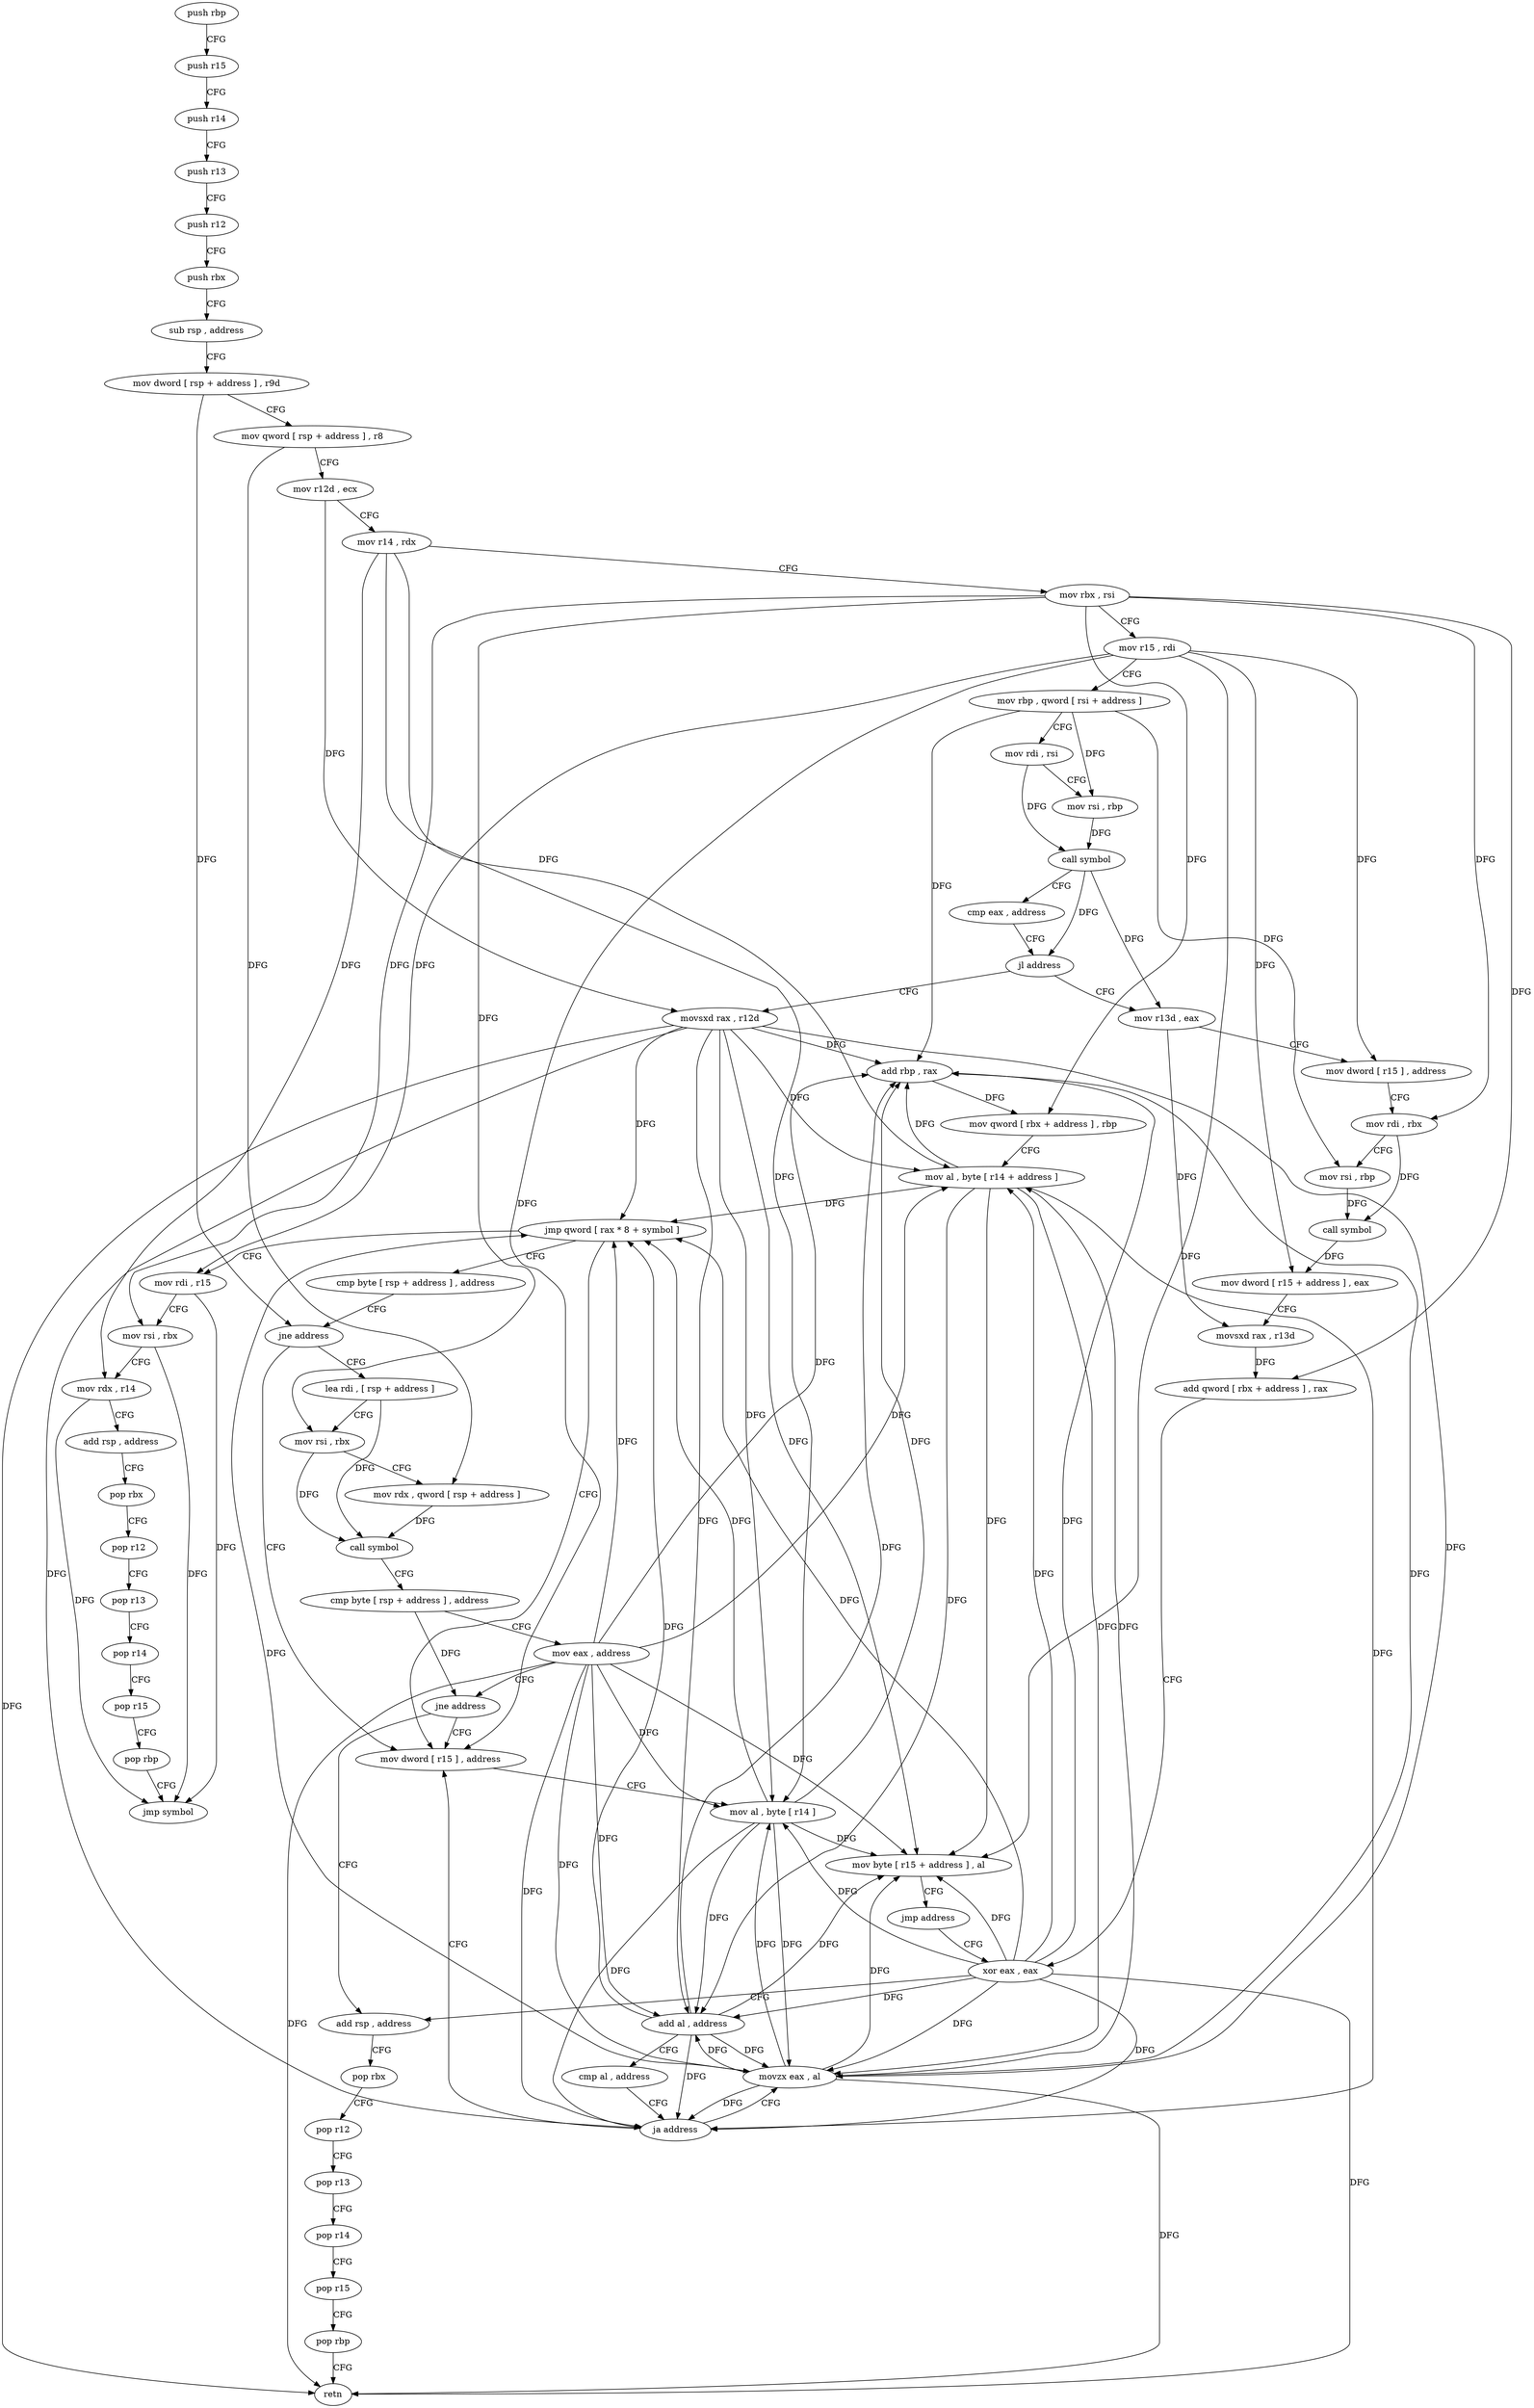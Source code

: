 digraph "func" {
"4233552" [label = "push rbp" ]
"4233553" [label = "push r15" ]
"4233555" [label = "push r14" ]
"4233557" [label = "push r13" ]
"4233559" [label = "push r12" ]
"4233561" [label = "push rbx" ]
"4233562" [label = "sub rsp , address" ]
"4233566" [label = "mov dword [ rsp + address ] , r9d" ]
"4233571" [label = "mov qword [ rsp + address ] , r8" ]
"4233576" [label = "mov r12d , ecx" ]
"4233579" [label = "mov r14 , rdx" ]
"4233582" [label = "mov rbx , rsi" ]
"4233585" [label = "mov r15 , rdi" ]
"4233588" [label = "mov rbp , qword [ rsi + address ]" ]
"4233592" [label = "mov rdi , rsi" ]
"4233595" [label = "mov rsi , rbp" ]
"4233598" [label = "call symbol" ]
"4233603" [label = "cmp eax , address" ]
"4233606" [label = "jl address" ]
"4233657" [label = "movsxd rax , r12d" ]
"4233608" [label = "mov r13d , eax" ]
"4233660" [label = "add rbp , rax" ]
"4233663" [label = "mov qword [ rbx + address ] , rbp" ]
"4233667" [label = "mov al , byte [ r14 + address ]" ]
"4233671" [label = "add al , address" ]
"4233673" [label = "cmp al , address" ]
"4233675" [label = "ja address" ]
"4233752" [label = "mov dword [ r15 ] , address" ]
"4233677" [label = "movzx eax , al" ]
"4233611" [label = "mov dword [ r15 ] , address" ]
"4233618" [label = "mov rdi , rbx" ]
"4233621" [label = "mov rsi , rbp" ]
"4233624" [label = "call symbol" ]
"4233629" [label = "mov dword [ r15 + address ] , eax" ]
"4233633" [label = "movsxd rax , r13d" ]
"4233636" [label = "add qword [ rbx + address ] , rax" ]
"4233640" [label = "xor eax , eax" ]
"4233759" [label = "mov al , byte [ r14 ]" ]
"4233762" [label = "mov byte [ r15 + address ] , al" ]
"4233766" [label = "jmp address" ]
"4233680" [label = "jmp qword [ rax * 8 + symbol ]" ]
"4233687" [label = "mov rdi , r15" ]
"4233715" [label = "cmp byte [ rsp + address ] , address" ]
"4233642" [label = "add rsp , address" ]
"4233690" [label = "mov rsi , rbx" ]
"4233693" [label = "mov rdx , r14" ]
"4233696" [label = "add rsp , address" ]
"4233700" [label = "pop rbx" ]
"4233701" [label = "pop r12" ]
"4233703" [label = "pop r13" ]
"4233705" [label = "pop r14" ]
"4233707" [label = "pop r15" ]
"4233709" [label = "pop rbp" ]
"4233710" [label = "jmp symbol" ]
"4233720" [label = "jne address" ]
"4233722" [label = "lea rdi , [ rsp + address ]" ]
"4233727" [label = "mov rsi , rbx" ]
"4233730" [label = "mov rdx , qword [ rsp + address ]" ]
"4233735" [label = "call symbol" ]
"4233740" [label = "cmp byte [ rsp + address ] , address" ]
"4233745" [label = "mov eax , address" ]
"4233750" [label = "jne address" ]
"4233646" [label = "pop rbx" ]
"4233647" [label = "pop r12" ]
"4233649" [label = "pop r13" ]
"4233651" [label = "pop r14" ]
"4233653" [label = "pop r15" ]
"4233655" [label = "pop rbp" ]
"4233656" [label = "retn" ]
"4233552" -> "4233553" [ label = "CFG" ]
"4233553" -> "4233555" [ label = "CFG" ]
"4233555" -> "4233557" [ label = "CFG" ]
"4233557" -> "4233559" [ label = "CFG" ]
"4233559" -> "4233561" [ label = "CFG" ]
"4233561" -> "4233562" [ label = "CFG" ]
"4233562" -> "4233566" [ label = "CFG" ]
"4233566" -> "4233571" [ label = "CFG" ]
"4233566" -> "4233720" [ label = "DFG" ]
"4233571" -> "4233576" [ label = "CFG" ]
"4233571" -> "4233730" [ label = "DFG" ]
"4233576" -> "4233579" [ label = "CFG" ]
"4233576" -> "4233657" [ label = "DFG" ]
"4233579" -> "4233582" [ label = "CFG" ]
"4233579" -> "4233667" [ label = "DFG" ]
"4233579" -> "4233759" [ label = "DFG" ]
"4233579" -> "4233693" [ label = "DFG" ]
"4233582" -> "4233585" [ label = "CFG" ]
"4233582" -> "4233663" [ label = "DFG" ]
"4233582" -> "4233618" [ label = "DFG" ]
"4233582" -> "4233636" [ label = "DFG" ]
"4233582" -> "4233690" [ label = "DFG" ]
"4233582" -> "4233727" [ label = "DFG" ]
"4233585" -> "4233588" [ label = "CFG" ]
"4233585" -> "4233611" [ label = "DFG" ]
"4233585" -> "4233629" [ label = "DFG" ]
"4233585" -> "4233752" [ label = "DFG" ]
"4233585" -> "4233762" [ label = "DFG" ]
"4233585" -> "4233687" [ label = "DFG" ]
"4233588" -> "4233592" [ label = "CFG" ]
"4233588" -> "4233595" [ label = "DFG" ]
"4233588" -> "4233660" [ label = "DFG" ]
"4233588" -> "4233621" [ label = "DFG" ]
"4233592" -> "4233595" [ label = "CFG" ]
"4233592" -> "4233598" [ label = "DFG" ]
"4233595" -> "4233598" [ label = "DFG" ]
"4233598" -> "4233603" [ label = "CFG" ]
"4233598" -> "4233606" [ label = "DFG" ]
"4233598" -> "4233608" [ label = "DFG" ]
"4233603" -> "4233606" [ label = "CFG" ]
"4233606" -> "4233657" [ label = "CFG" ]
"4233606" -> "4233608" [ label = "CFG" ]
"4233657" -> "4233660" [ label = "DFG" ]
"4233657" -> "4233667" [ label = "DFG" ]
"4233657" -> "4233671" [ label = "DFG" ]
"4233657" -> "4233675" [ label = "DFG" ]
"4233657" -> "4233759" [ label = "DFG" ]
"4233657" -> "4233762" [ label = "DFG" ]
"4233657" -> "4233677" [ label = "DFG" ]
"4233657" -> "4233680" [ label = "DFG" ]
"4233657" -> "4233656" [ label = "DFG" ]
"4233608" -> "4233611" [ label = "CFG" ]
"4233608" -> "4233633" [ label = "DFG" ]
"4233660" -> "4233663" [ label = "DFG" ]
"4233663" -> "4233667" [ label = "CFG" ]
"4233667" -> "4233671" [ label = "DFG" ]
"4233667" -> "4233660" [ label = "DFG" ]
"4233667" -> "4233675" [ label = "DFG" ]
"4233667" -> "4233762" [ label = "DFG" ]
"4233667" -> "4233677" [ label = "DFG" ]
"4233667" -> "4233680" [ label = "DFG" ]
"4233671" -> "4233673" [ label = "CFG" ]
"4233671" -> "4233660" [ label = "DFG" ]
"4233671" -> "4233675" [ label = "DFG" ]
"4233671" -> "4233762" [ label = "DFG" ]
"4233671" -> "4233677" [ label = "DFG" ]
"4233671" -> "4233680" [ label = "DFG" ]
"4233673" -> "4233675" [ label = "CFG" ]
"4233675" -> "4233752" [ label = "CFG" ]
"4233675" -> "4233677" [ label = "CFG" ]
"4233752" -> "4233759" [ label = "CFG" ]
"4233677" -> "4233680" [ label = "DFG" ]
"4233677" -> "4233660" [ label = "DFG" ]
"4233677" -> "4233671" [ label = "DFG" ]
"4233677" -> "4233675" [ label = "DFG" ]
"4233677" -> "4233762" [ label = "DFG" ]
"4233677" -> "4233667" [ label = "DFG" ]
"4233677" -> "4233759" [ label = "DFG" ]
"4233677" -> "4233656" [ label = "DFG" ]
"4233611" -> "4233618" [ label = "CFG" ]
"4233618" -> "4233621" [ label = "CFG" ]
"4233618" -> "4233624" [ label = "DFG" ]
"4233621" -> "4233624" [ label = "DFG" ]
"4233624" -> "4233629" [ label = "DFG" ]
"4233629" -> "4233633" [ label = "CFG" ]
"4233633" -> "4233636" [ label = "DFG" ]
"4233636" -> "4233640" [ label = "CFG" ]
"4233640" -> "4233642" [ label = "CFG" ]
"4233640" -> "4233660" [ label = "DFG" ]
"4233640" -> "4233671" [ label = "DFG" ]
"4233640" -> "4233675" [ label = "DFG" ]
"4233640" -> "4233762" [ label = "DFG" ]
"4233640" -> "4233677" [ label = "DFG" ]
"4233640" -> "4233680" [ label = "DFG" ]
"4233640" -> "4233667" [ label = "DFG" ]
"4233640" -> "4233759" [ label = "DFG" ]
"4233640" -> "4233656" [ label = "DFG" ]
"4233759" -> "4233762" [ label = "DFG" ]
"4233759" -> "4233660" [ label = "DFG" ]
"4233759" -> "4233671" [ label = "DFG" ]
"4233759" -> "4233675" [ label = "DFG" ]
"4233759" -> "4233677" [ label = "DFG" ]
"4233759" -> "4233680" [ label = "DFG" ]
"4233762" -> "4233766" [ label = "CFG" ]
"4233766" -> "4233640" [ label = "CFG" ]
"4233680" -> "4233687" [ label = "CFG" ]
"4233680" -> "4233715" [ label = "CFG" ]
"4233680" -> "4233752" [ label = "CFG" ]
"4233687" -> "4233690" [ label = "CFG" ]
"4233687" -> "4233710" [ label = "DFG" ]
"4233715" -> "4233720" [ label = "CFG" ]
"4233642" -> "4233646" [ label = "CFG" ]
"4233690" -> "4233693" [ label = "CFG" ]
"4233690" -> "4233710" [ label = "DFG" ]
"4233693" -> "4233696" [ label = "CFG" ]
"4233693" -> "4233710" [ label = "DFG" ]
"4233696" -> "4233700" [ label = "CFG" ]
"4233700" -> "4233701" [ label = "CFG" ]
"4233701" -> "4233703" [ label = "CFG" ]
"4233703" -> "4233705" [ label = "CFG" ]
"4233705" -> "4233707" [ label = "CFG" ]
"4233707" -> "4233709" [ label = "CFG" ]
"4233709" -> "4233710" [ label = "CFG" ]
"4233720" -> "4233752" [ label = "CFG" ]
"4233720" -> "4233722" [ label = "CFG" ]
"4233722" -> "4233727" [ label = "CFG" ]
"4233722" -> "4233735" [ label = "DFG" ]
"4233727" -> "4233730" [ label = "CFG" ]
"4233727" -> "4233735" [ label = "DFG" ]
"4233730" -> "4233735" [ label = "DFG" ]
"4233735" -> "4233740" [ label = "CFG" ]
"4233740" -> "4233745" [ label = "CFG" ]
"4233740" -> "4233750" [ label = "DFG" ]
"4233745" -> "4233750" [ label = "CFG" ]
"4233745" -> "4233660" [ label = "DFG" ]
"4233745" -> "4233671" [ label = "DFG" ]
"4233745" -> "4233675" [ label = "DFG" ]
"4233745" -> "4233762" [ label = "DFG" ]
"4233745" -> "4233677" [ label = "DFG" ]
"4233745" -> "4233680" [ label = "DFG" ]
"4233745" -> "4233667" [ label = "DFG" ]
"4233745" -> "4233759" [ label = "DFG" ]
"4233745" -> "4233656" [ label = "DFG" ]
"4233750" -> "4233642" [ label = "CFG" ]
"4233750" -> "4233752" [ label = "CFG" ]
"4233646" -> "4233647" [ label = "CFG" ]
"4233647" -> "4233649" [ label = "CFG" ]
"4233649" -> "4233651" [ label = "CFG" ]
"4233651" -> "4233653" [ label = "CFG" ]
"4233653" -> "4233655" [ label = "CFG" ]
"4233655" -> "4233656" [ label = "CFG" ]
}
